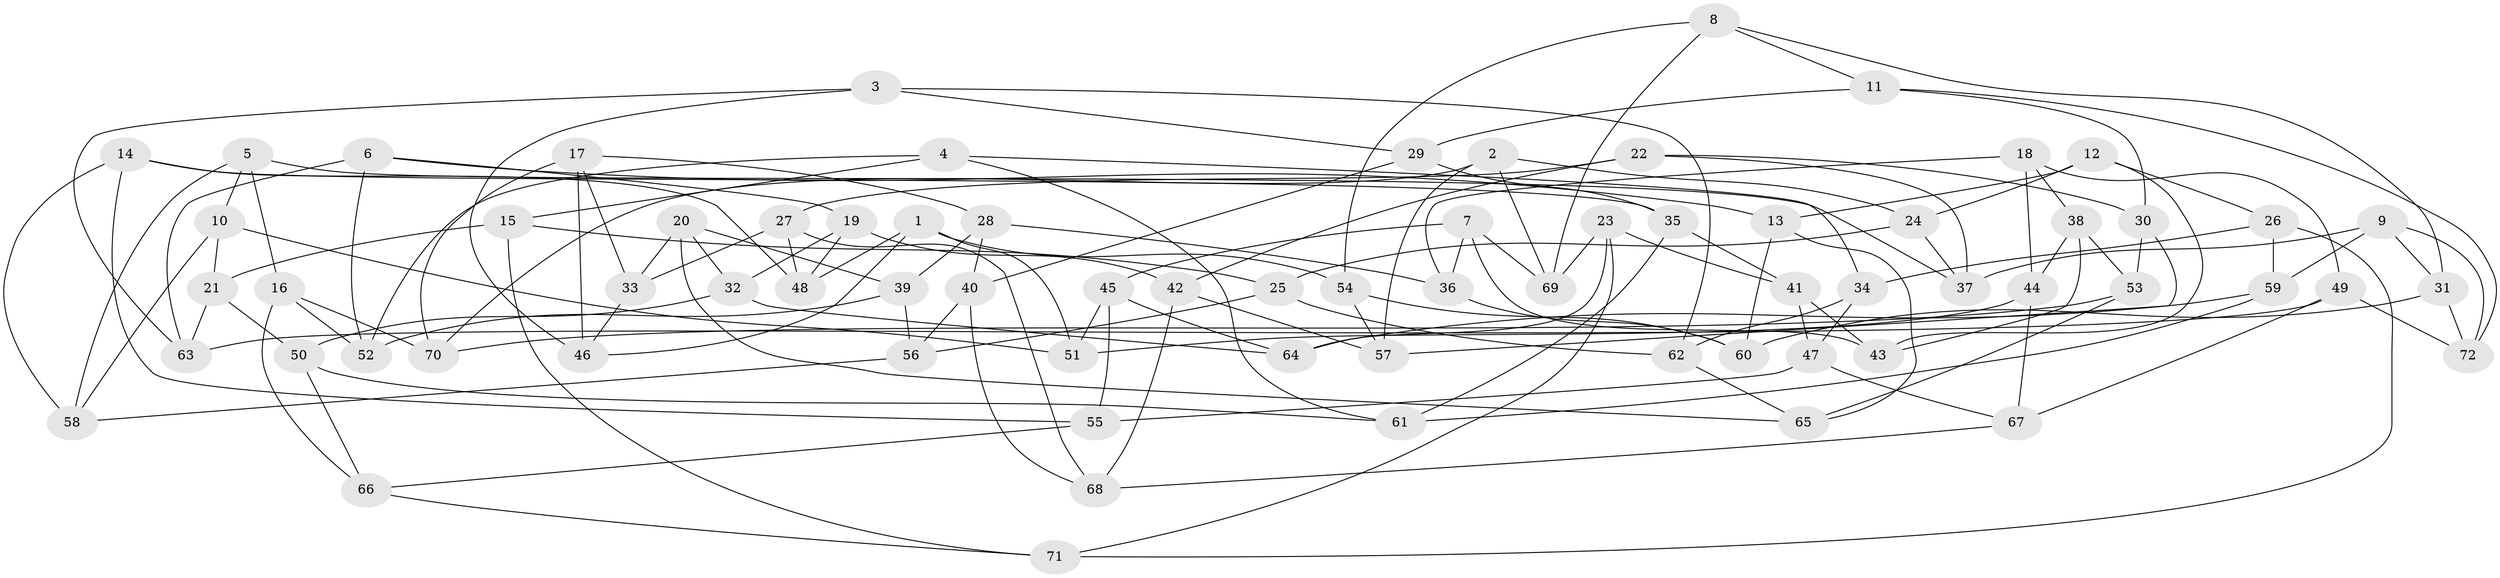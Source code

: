 // Generated by graph-tools (version 1.1) at 2025/16/03/09/25 04:16:13]
// undirected, 72 vertices, 144 edges
graph export_dot {
graph [start="1"]
  node [color=gray90,style=filled];
  1;
  2;
  3;
  4;
  5;
  6;
  7;
  8;
  9;
  10;
  11;
  12;
  13;
  14;
  15;
  16;
  17;
  18;
  19;
  20;
  21;
  22;
  23;
  24;
  25;
  26;
  27;
  28;
  29;
  30;
  31;
  32;
  33;
  34;
  35;
  36;
  37;
  38;
  39;
  40;
  41;
  42;
  43;
  44;
  45;
  46;
  47;
  48;
  49;
  50;
  51;
  52;
  53;
  54;
  55;
  56;
  57;
  58;
  59;
  60;
  61;
  62;
  63;
  64;
  65;
  66;
  67;
  68;
  69;
  70;
  71;
  72;
  1 -- 46;
  1 -- 48;
  1 -- 54;
  1 -- 51;
  2 -- 70;
  2 -- 24;
  2 -- 57;
  2 -- 69;
  3 -- 63;
  3 -- 29;
  3 -- 62;
  3 -- 46;
  4 -- 15;
  4 -- 61;
  4 -- 34;
  4 -- 52;
  5 -- 58;
  5 -- 16;
  5 -- 10;
  5 -- 37;
  6 -- 63;
  6 -- 13;
  6 -- 52;
  6 -- 19;
  7 -- 43;
  7 -- 45;
  7 -- 69;
  7 -- 36;
  8 -- 69;
  8 -- 11;
  8 -- 54;
  8 -- 31;
  9 -- 31;
  9 -- 72;
  9 -- 37;
  9 -- 59;
  10 -- 21;
  10 -- 51;
  10 -- 58;
  11 -- 30;
  11 -- 29;
  11 -- 72;
  12 -- 13;
  12 -- 43;
  12 -- 26;
  12 -- 24;
  13 -- 65;
  13 -- 60;
  14 -- 48;
  14 -- 58;
  14 -- 35;
  14 -- 55;
  15 -- 25;
  15 -- 71;
  15 -- 21;
  16 -- 66;
  16 -- 52;
  16 -- 70;
  17 -- 46;
  17 -- 70;
  17 -- 33;
  17 -- 28;
  18 -- 44;
  18 -- 38;
  18 -- 49;
  18 -- 36;
  19 -- 48;
  19 -- 42;
  19 -- 32;
  20 -- 65;
  20 -- 33;
  20 -- 32;
  20 -- 39;
  21 -- 63;
  21 -- 50;
  22 -- 42;
  22 -- 37;
  22 -- 27;
  22 -- 30;
  23 -- 64;
  23 -- 71;
  23 -- 69;
  23 -- 41;
  24 -- 25;
  24 -- 37;
  25 -- 62;
  25 -- 56;
  26 -- 34;
  26 -- 59;
  26 -- 71;
  27 -- 48;
  27 -- 68;
  27 -- 33;
  28 -- 40;
  28 -- 39;
  28 -- 36;
  29 -- 40;
  29 -- 35;
  30 -- 57;
  30 -- 53;
  31 -- 60;
  31 -- 72;
  32 -- 50;
  32 -- 64;
  33 -- 46;
  34 -- 62;
  34 -- 47;
  35 -- 61;
  35 -- 41;
  36 -- 60;
  38 -- 53;
  38 -- 44;
  38 -- 43;
  39 -- 56;
  39 -- 52;
  40 -- 68;
  40 -- 56;
  41 -- 43;
  41 -- 47;
  42 -- 68;
  42 -- 57;
  44 -- 51;
  44 -- 67;
  45 -- 64;
  45 -- 55;
  45 -- 51;
  47 -- 67;
  47 -- 55;
  49 -- 67;
  49 -- 72;
  49 -- 63;
  50 -- 66;
  50 -- 61;
  53 -- 70;
  53 -- 65;
  54 -- 57;
  54 -- 60;
  55 -- 66;
  56 -- 58;
  59 -- 61;
  59 -- 64;
  62 -- 65;
  66 -- 71;
  67 -- 68;
}
